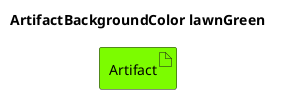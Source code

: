 @startuml
'!include ../../../plantuml-styles/plantuml-ae-skinparam-ex.iuml

skinparam ArtifactBackgroundColor lawnGreen

title ArtifactBackgroundColor lawnGreen

artifact Artifact


@enduml